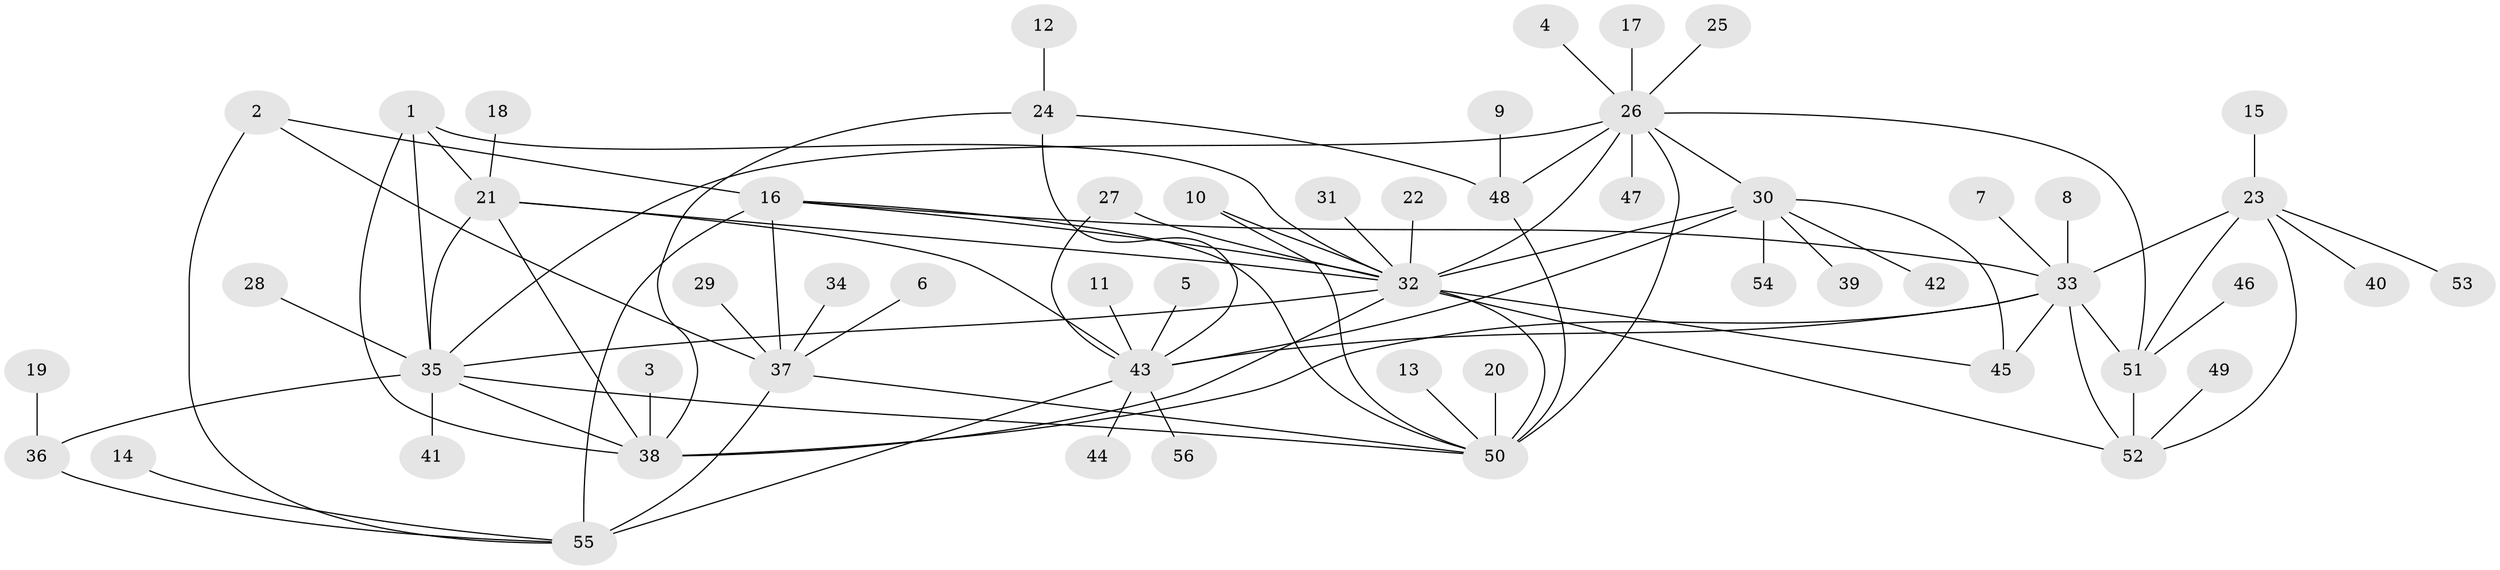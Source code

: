 // original degree distribution, {10: 0.03669724770642202, 4: 0.07339449541284404, 13: 0.009174311926605505, 6: 0.03669724770642202, 7: 0.01834862385321101, 11: 0.01834862385321101, 9: 0.027522935779816515, 8: 0.027522935779816515, 5: 0.01834862385321101, 1: 0.5137614678899083, 2: 0.1834862385321101, 3: 0.03669724770642202}
// Generated by graph-tools (version 1.1) at 2025/50/03/09/25 03:50:31]
// undirected, 56 vertices, 87 edges
graph export_dot {
graph [start="1"]
  node [color=gray90,style=filled];
  1;
  2;
  3;
  4;
  5;
  6;
  7;
  8;
  9;
  10;
  11;
  12;
  13;
  14;
  15;
  16;
  17;
  18;
  19;
  20;
  21;
  22;
  23;
  24;
  25;
  26;
  27;
  28;
  29;
  30;
  31;
  32;
  33;
  34;
  35;
  36;
  37;
  38;
  39;
  40;
  41;
  42;
  43;
  44;
  45;
  46;
  47;
  48;
  49;
  50;
  51;
  52;
  53;
  54;
  55;
  56;
  1 -- 21 [weight=1.0];
  1 -- 32 [weight=1.0];
  1 -- 35 [weight=1.0];
  1 -- 38 [weight=1.0];
  2 -- 16 [weight=1.0];
  2 -- 37 [weight=1.0];
  2 -- 55 [weight=2.0];
  3 -- 38 [weight=1.0];
  4 -- 26 [weight=1.0];
  5 -- 43 [weight=1.0];
  6 -- 37 [weight=1.0];
  7 -- 33 [weight=1.0];
  8 -- 33 [weight=1.0];
  9 -- 48 [weight=1.0];
  10 -- 32 [weight=1.0];
  10 -- 50 [weight=1.0];
  11 -- 43 [weight=1.0];
  12 -- 24 [weight=1.0];
  13 -- 50 [weight=1.0];
  14 -- 55 [weight=1.0];
  15 -- 23 [weight=1.0];
  16 -- 32 [weight=1.0];
  16 -- 33 [weight=1.0];
  16 -- 37 [weight=1.0];
  16 -- 50 [weight=1.0];
  16 -- 55 [weight=2.0];
  17 -- 26 [weight=1.0];
  18 -- 21 [weight=1.0];
  19 -- 36 [weight=1.0];
  20 -- 50 [weight=1.0];
  21 -- 32 [weight=1.0];
  21 -- 35 [weight=1.0];
  21 -- 38 [weight=1.0];
  21 -- 43 [weight=1.0];
  22 -- 32 [weight=1.0];
  23 -- 33 [weight=1.0];
  23 -- 40 [weight=1.0];
  23 -- 51 [weight=2.0];
  23 -- 52 [weight=1.0];
  23 -- 53 [weight=1.0];
  24 -- 38 [weight=1.0];
  24 -- 43 [weight=1.0];
  24 -- 48 [weight=1.0];
  25 -- 26 [weight=1.0];
  26 -- 30 [weight=1.0];
  26 -- 32 [weight=1.0];
  26 -- 35 [weight=1.0];
  26 -- 47 [weight=1.0];
  26 -- 48 [weight=3.0];
  26 -- 50 [weight=3.0];
  26 -- 51 [weight=1.0];
  27 -- 32 [weight=1.0];
  27 -- 43 [weight=1.0];
  28 -- 35 [weight=1.0];
  29 -- 37 [weight=1.0];
  30 -- 32 [weight=1.0];
  30 -- 39 [weight=1.0];
  30 -- 42 [weight=1.0];
  30 -- 43 [weight=6.0];
  30 -- 45 [weight=1.0];
  30 -- 54 [weight=1.0];
  31 -- 32 [weight=1.0];
  32 -- 35 [weight=1.0];
  32 -- 38 [weight=1.0];
  32 -- 45 [weight=1.0];
  32 -- 50 [weight=1.0];
  32 -- 52 [weight=1.0];
  33 -- 38 [weight=1.0];
  33 -- 43 [weight=1.0];
  33 -- 45 [weight=1.0];
  33 -- 51 [weight=2.0];
  33 -- 52 [weight=1.0];
  34 -- 37 [weight=1.0];
  35 -- 36 [weight=1.0];
  35 -- 38 [weight=1.0];
  35 -- 41 [weight=1.0];
  35 -- 50 [weight=1.0];
  36 -- 55 [weight=1.0];
  37 -- 50 [weight=1.0];
  37 -- 55 [weight=2.0];
  43 -- 44 [weight=1.0];
  43 -- 55 [weight=1.0];
  43 -- 56 [weight=1.0];
  46 -- 51 [weight=1.0];
  48 -- 50 [weight=1.0];
  49 -- 52 [weight=1.0];
  51 -- 52 [weight=2.0];
}
